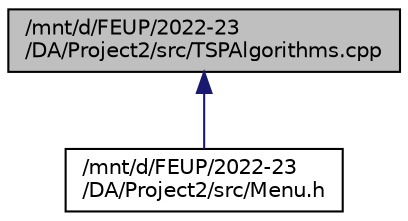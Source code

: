 digraph "/mnt/d/FEUP/2022-23/DA/Project2/src/TSPAlgorithms.cpp"
{
 // LATEX_PDF_SIZE
  edge [fontname="Helvetica",fontsize="10",labelfontname="Helvetica",labelfontsize="10"];
  node [fontname="Helvetica",fontsize="10",shape=record];
  Node1 [label="/mnt/d/FEUP/2022-23\l/DA/Project2/src/TSPAlgorithms.cpp",height=0.2,width=0.4,color="black", fillcolor="grey75", style="filled", fontcolor="black",tooltip="This file handles the TSP algorithms."];
  Node1 -> Node2 [dir="back",color="midnightblue",fontsize="10",style="solid"];
  Node2 [label="/mnt/d/FEUP/2022-23\l/DA/Project2/src/Menu.h",height=0.2,width=0.4,color="black", fillcolor="white", style="filled",URL="$Menu_8h.html",tooltip="This file handles the menu."];
}
